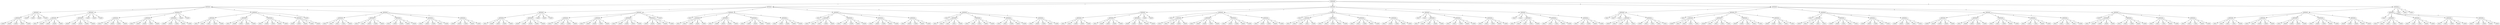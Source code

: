 digraph {
	1 [label=attribute0]
	1 -> 2 [label=1]
	2 [label=attribute1]
	2 -> 3 [label=1]
	3 [label=attribute2]
	3 -> 4 [label=1]
	4 [label=attribute3]
	4 -> 5 [label=1]
	5 [label=classB]
	4 -> 6 [label=2]
	6 [label=classR]
	4 -> 7 [label=3]
	7 [label=classR]
	4 -> 8 [label=4]
	8 [label=classR]
	4 -> 9 [label=5]
	9 [label=classR]
	3 -> 10 [label=2]
	10 [label=classR]
	3 -> 11 [label=3]
	11 [label=classR]
	3 -> 12 [label=4]
	12 [label=classR]
	3 -> 13 [label=5]
	13 [label=classR]
	2 -> 14 [label=2]
	14 [label=attribute2]
	14 -> 15 [label=1]
	15 [label=attribute3]
	15 -> 16 [label=1]
	16 [label=classL]
	15 -> 17 [label=2]
	17 [label=classB]
	15 -> 18 [label=3]
	18 [label=classR]
	15 -> 19 [label=4]
	19 [label=classR]
	15 -> 20 [label=5]
	20 [label=classR]
	14 -> 21 [label=2]
	21 [label=attribute3]
	21 -> 22 [label=1]
	22 [label=classB]
	21 -> 23 [label=2]
	23 [label=classR]
	21 -> 24 [label=3]
	24 [label=classR]
	21 -> 25 [label=4]
	25 [label=classR]
	21 -> 26 [label=5]
	26 [label=classR]
	14 -> 27 [label=3]
	27 [label=classR]
	14 -> 28 [label=4]
	28 [label=classR]
	14 -> 29 [label=5]
	29 [label=classR]
	2 -> 30 [label=3]
	30 [label=attribute2]
	30 -> 31 [label=1]
	31 [label=attribute3]
	31 -> 32 [label=1]
	32 [label=classL]
	31 -> 33 [label=2]
	33 [label=classL]
	31 -> 34 [label=3]
	34 [label=classB]
	31 -> 35 [label=4]
	35 [label=classR]
	31 -> 36 [label=5]
	36 [label=classR]
	30 -> 37 [label=2]
	37 [label=attribute3]
	37 -> 38 [label=1]
	38 [label=classL]
	37 -> 39 [label=2]
	39 [label=classR]
	37 -> 40 [label=3]
	40 [label=classR]
	37 -> 41 [label=4]
	41 [label=classR]
	37 -> 42 [label=5]
	42 [label=classR]
	30 -> 43 [label=3]
	43 [label=attribute3]
	43 -> 44 [label=1]
	44 [label=classB]
	43 -> 45 [label=2]
	45 [label=classR]
	43 -> 46 [label=3]
	46 [label=classR]
	43 -> 47 [label=4]
	47 [label=classR]
	43 -> 48 [label=5]
	48 [label=classR]
	30 -> 49 [label=4]
	49 [label=classR]
	30 -> 50 [label=5]
	50 [label=classR]
	2 -> 51 [label=4]
	51 [label=attribute2]
	51 -> 52 [label=1]
	52 [label=attribute3]
	52 -> 53 [label=1]
	53 [label=classL]
	52 -> 54 [label=2]
	54 [label=classL]
	52 -> 55 [label=3]
	55 [label=classL]
	52 -> 56 [label=4]
	56 [label=classB]
	52 -> 57 [label=5]
	57 [label=classR]
	51 -> 58 [label=2]
	58 [label=attribute3]
	58 -> 59 [label=1]
	59 [label=classL]
	58 -> 60 [label=2]
	60 [label=classB]
	58 -> 61 [label=3]
	61 [label=classR]
	58 -> 62 [label=4]
	62 [label=classR]
	58 -> 63 [label=5]
	63 [label=classR]
	51 -> 64 [label=3]
	64 [label=attribute3]
	64 -> 65 [label=1]
	65 [label=classL]
	64 -> 66 [label=2]
	66 [label=classR]
	64 -> 67 [label=3]
	67 [label=classR]
	64 -> 68 [label=4]
	68 [label=classR]
	64 -> 69 [label=5]
	69 [label=classR]
	51 -> 70 [label=4]
	70 [label=attribute3]
	70 -> 71 [label=1]
	71 [label=classB]
	70 -> 72 [label=2]
	72 [label=classR]
	70 -> 73 [label=3]
	73 [label=classR]
	70 -> 74 [label=4]
	74 [label=classR]
	70 -> 75 [label=5]
	75 [label=classR]
	51 -> 76 [label=5]
	76 [label=classR]
	2 -> 77 [label=5]
	77 [label=attribute2]
	77 -> 78 [label=1]
	78 [label=attribute3]
	78 -> 79 [label=1]
	79 [label=classL]
	78 -> 80 [label=2]
	80 [label=classL]
	78 -> 81 [label=3]
	81 [label=classL]
	78 -> 82 [label=4]
	82 [label=classL]
	78 -> 83 [label=5]
	83 [label=classB]
	77 -> 84 [label=2]
	84 [label=attribute3]
	84 -> 85 [label=1]
	85 [label=classL]
	84 -> 86 [label=2]
	86 [label=classL]
	84 -> 87 [label=3]
	87 [label=classR]
	84 -> 88 [label=4]
	88 [label=classR]
	84 -> 89 [label=5]
	89 [label=classR]
	77 -> 90 [label=3]
	90 [label=attribute3]
	90 -> 91 [label=1]
	91 [label=classL]
	90 -> 92 [label=2]
	92 [label=classR]
	90 -> 93 [label=3]
	93 [label=classR]
	90 -> 94 [label=4]
	94 [label=classR]
	90 -> 95 [label=5]
	95 [label=classR]
	77 -> 96 [label=4]
	96 [label=attribute3]
	96 -> 97 [label=1]
	97 [label=classL]
	96 -> 98 [label=2]
	98 [label=classR]
	96 -> 99 [label=3]
	99 [label=classR]
	96 -> 100 [label=4]
	100 [label=classR]
	96 -> 101 [label=5]
	101 [label=classR]
	77 -> 102 [label=5]
	102 [label=attribute3]
	102 -> 103 [label=1]
	103 [label=classB]
	102 -> 104 [label=2]
	104 [label=classR]
	102 -> 105 [label=3]
	105 [label=classR]
	102 -> 106 [label=4]
	106 [label=classR]
	102 -> 107 [label=5]
	107 [label=classR]
	1 -> 108 [label=2]
	108 [label=attribute1]
	108 -> 109 [label=1]
	109 [label=attribute2]
	109 -> 110 [label=1]
	110 [label=attribute3]
	110 -> 111 [label=1]
	111 [label=classL]
	110 -> 112 [label=2]
	112 [label=classB]
	110 -> 113 [label=3]
	113 [label=classR]
	110 -> 114 [label=4]
	114 [label=classR]
	110 -> 115 [label=5]
	115 [label=classR]
	109 -> 116 [label=2]
	116 [label=attribute3]
	116 -> 117 [label=1]
	117 [label=classB]
	116 -> 118 [label=2]
	118 [label=classR]
	116 -> 119 [label=3]
	119 [label=classR]
	116 -> 120 [label=4]
	120 [label=classR]
	116 -> 121 [label=5]
	121 [label=classR]
	109 -> 122 [label=3]
	122 [label=classR]
	109 -> 123 [label=4]
	123 [label=classR]
	109 -> 124 [label=5]
	124 [label=classR]
	108 -> 125 [label=2]
	125 [label=attribute2]
	125 -> 126 [label=1]
	126 [label=attribute3]
	126 -> 127 [label=1]
	127 [label=classL]
	126 -> 128 [label=2]
	128 [label=classL]
	126 -> 129 [label=3]
	129 [label=classL]
	126 -> 130 [label=4]
	130 [label=classB]
	126 -> 131 [label=5]
	131 [label=classR]
	125 -> 132 [label=2]
	132 [label=attribute3]
	132 -> 133 [label=1]
	133 [label=classL]
	132 -> 134 [label=2]
	134 [label=classB]
	132 -> 135 [label=3]
	135 [label=classR]
	132 -> 136 [label=4]
	136 [label=classR]
	132 -> 137 [label=5]
	137 [label=classR]
	125 -> 138 [label=3]
	138 [label=attribute3]
	138 -> 139 [label=1]
	139 [label=classL]
	138 -> 140 [label=2]
	140 [label=classR]
	138 -> 141 [label=3]
	141 [label=classR]
	138 -> 142 [label=4]
	142 [label=classR]
	138 -> 143 [label=5]
	143 [label=classR]
	125 -> 144 [label=4]
	144 [label=attribute3]
	144 -> 145 [label=1]
	145 [label=classB]
	144 -> 146 [label=2]
	146 [label=classR]
	144 -> 147 [label=3]
	147 [label=classR]
	144 -> 148 [label=4]
	148 [label=classR]
	144 -> 149 [label=5]
	149 [label=classR]
	125 -> 150 [label=5]
	150 [label=classR]
	108 -> 151 [label=3]
	151 [label=attribute2]
	151 -> 152 [label=1]
	152 [label=classL]
	151 -> 153 [label=2]
	153 [label=attribute3]
	153 -> 154 [label=1]
	154 [label=classL]
	153 -> 155 [label=2]
	155 [label=classL]
	153 -> 156 [label=3]
	156 [label=classB]
	153 -> 157 [label=4]
	157 [label=classR]
	153 -> 158 [label=5]
	158 [label=classR]
	151 -> 159 [label=3]
	159 [label=attribute3]
	159 -> 160 [label=1]
	160 [label=classL]
	159 -> 161 [label=2]
	161 [label=classB]
	159 -> 162 [label=3]
	162 [label=classR]
	159 -> 163 [label=4]
	163 [label=classR]
	159 -> 164 [label=5]
	164 [label=classR]
	151 -> 165 [label=4]
	165 [label=attribute3]
	165 -> 166 [label=1]
	166 [label=classL]
	165 -> 167 [label=2]
	167 [label=classR]
	165 -> 168 [label=3]
	168 [label=classR]
	165 -> 169 [label=4]
	169 [label=classR]
	165 -> 170 [label=5]
	170 [label=classR]
	151 -> 171 [label=5]
	171 [label=attribute3]
	171 -> 172 [label=1]
	172 [label=classL]
	171 -> 173 [label=2]
	173 [label=classR]
	171 -> 174 [label=3]
	174 [label=classR]
	171 -> 175 [label=4]
	175 [label=classR]
	171 -> 176 [label=5]
	176 [label=classR]
	108 -> 177 [label=4]
	177 [label=attribute2]
	177 -> 178 [label=1]
	178 [label=classL]
	177 -> 179 [label=2]
	179 [label=attribute3]
	179 -> 180 [label=1]
	180 [label=classL]
	179 -> 181 [label=2]
	181 [label=classL]
	179 -> 182 [label=3]
	182 [label=classL]
	179 -> 183 [label=4]
	183 [label=classB]
	179 -> 184 [label=5]
	184 [label=classR]
	177 -> 185 [label=3]
	185 [label=attribute3]
	185 -> 186 [label=1]
	186 [label=classL]
	185 -> 187 [label=2]
	187 [label=classL]
	185 -> 188 [label=3]
	188 [label=classR]
	185 -> 189 [label=4]
	189 [label=classR]
	185 -> 190 [label=5]
	190 [label=classR]
	177 -> 191 [label=4]
	191 [label=attribute3]
	191 -> 192 [label=1]
	192 [label=classL]
	191 -> 193 [label=2]
	193 [label=classB]
	191 -> 194 [label=3]
	194 [label=classR]
	191 -> 195 [label=4]
	195 [label=classR]
	191 -> 196 [label=5]
	196 [label=classR]
	177 -> 197 [label=5]
	197 [label=attribute3]
	197 -> 198 [label=1]
	198 [label=classL]
	197 -> 199 [label=2]
	199 [label=classR]
	197 -> 200 [label=3]
	200 [label=classR]
	197 -> 201 [label=4]
	201 [label=classR]
	197 -> 202 [label=5]
	202 [label=classR]
	108 -> 203 [label=5]
	203 [label=attribute2]
	203 -> 204 [label=1]
	204 [label=classL]
	203 -> 205 [label=2]
	205 [label=attribute3]
	205 -> 206 [label=1]
	206 [label=classL]
	205 -> 207 [label=2]
	207 [label=classL]
	205 -> 208 [label=3]
	208 [label=classL]
	205 -> 209 [label=4]
	209 [label=classL]
	205 -> 210 [label=5]
	210 [label=classB]
	203 -> 211 [label=3]
	211 [label=attribute3]
	211 -> 212 [label=1]
	212 [label=classL]
	211 -> 213 [label=2]
	213 [label=classL]
	211 -> 214 [label=3]
	214 [label=classL]
	211 -> 215 [label=4]
	215 [label=classR]
	211 -> 216 [label=5]
	216 [label=classR]
	203 -> 217 [label=4]
	217 [label=attribute3]
	217 -> 218 [label=1]
	218 [label=classL]
	217 -> 219 [label=2]
	219 [label=classL]
	217 -> 220 [label=3]
	220 [label=classR]
	217 -> 221 [label=4]
	221 [label=classR]
	217 -> 222 [label=5]
	222 [label=classR]
	203 -> 223 [label=5]
	223 [label=attribute3]
	223 -> 224 [label=1]
	224 [label=classL]
	223 -> 225 [label=2]
	225 [label=classB]
	223 -> 226 [label=3]
	226 [label=classR]
	223 -> 227 [label=4]
	227 [label=classR]
	223 -> 228 [label=5]
	228 [label=classR]
	1 -> 229 [label=3]
	229 [label=attribute1]
	229 -> 230 [label=1]
	230 [label=attribute2]
	230 -> 231 [label=1]
	231 [label=attribute3]
	231 -> 232 [label=1]
	232 [label=classL]
	231 -> 233 [label=2]
	233 [label=classL]
	231 -> 234 [label=3]
	234 [label=classB]
	231 -> 235 [label=4]
	235 [label=classR]
	231 -> 236 [label=5]
	236 [label=classR]
	230 -> 237 [label=2]
	237 [label=attribute3]
	237 -> 238 [label=1]
	238 [label=classL]
	237 -> 239 [label=2]
	239 [label=classR]
	237 -> 240 [label=3]
	240 [label=classR]
	237 -> 241 [label=4]
	241 [label=classR]
	237 -> 242 [label=5]
	242 [label=classR]
	230 -> 243 [label=3]
	243 [label=attribute3]
	243 -> 244 [label=1]
	244 [label=classB]
	243 -> 245 [label=2]
	245 [label=classR]
	243 -> 246 [label=3]
	246 [label=classR]
	243 -> 247 [label=4]
	247 [label=classR]
	243 -> 248 [label=5]
	248 [label=classR]
	230 -> 249 [label=4]
	249 [label=classR]
	230 -> 250 [label=5]
	250 [label=classR]
	229 -> 251 [label=2]
	251 [label=attribute2]
	251 -> 252 [label=1]
	252 [label=classL]
	251 -> 253 [label=2]
	253 [label=attribute3]
	253 -> 254 [label=1]
	254 [label=classL]
	253 -> 255 [label=2]
	255 [label=classL]
	253 -> 256 [label=3]
	256 [label=classB]
	253 -> 257 [label=4]
	257 [label=classR]
	253 -> 258 [label=5]
	258 [label=classR]
	251 -> 259 [label=3]
	259 [label=attribute3]
	259 -> 260 [label=1]
	260 [label=classL]
	259 -> 261 [label=2]
	261 [label=classB]
	259 -> 262 [label=3]
	262 [label=classR]
	259 -> 263 [label=4]
	263 [label=classR]
	259 -> 264 [label=5]
	264 [label=classR]
	251 -> 265 [label=4]
	265 [label=attribute3]
	265 -> 266 [label=1]
	266 [label=classL]
	265 -> 267 [label=2]
	267 [label=classR]
	265 -> 268 [label=3]
	268 [label=classR]
	265 -> 269 [label=4]
	269 [label=classR]
	265 -> 270 [label=5]
	270 [label=classR]
	251 -> 271 [label=5]
	271 [label=attribute3]
	271 -> 272 [label=1]
	272 [label=classL]
	271 -> 273 [label=2]
	273 [label=classR]
	271 -> 274 [label=3]
	274 [label=classR]
	271 -> 275 [label=4]
	275 [label=classR]
	271 -> 276 [label=5]
	276 [label=classR]
	229 -> 277 [label=3]
	277 [label=attribute2]
	277 -> 278 [label=1]
	278 [label=classL]
	277 -> 279 [label=2]
	279 [label=attribute3]
	279 -> 280 [label=1]
	280 [label=classL]
	279 -> 281 [label=2]
	281 [label=classL]
	279 -> 282 [label=3]
	282 [label=classL]
	279 -> 283 [label=4]
	283 [label=classL]
	279 -> 284 [label=5]
	284 [label=classR]
	277 -> 285 [label=3]
	285 [label=attribute3]
	285 -> 286 [label=1]
	286 [label=classL]
	285 -> 287 [label=2]
	287 [label=classL]
	285 -> 288 [label=3]
	288 [label=classB]
	285 -> 289 [label=4]
	289 [label=classR]
	285 -> 290 [label=5]
	290 [label=classR]
	277 -> 291 [label=4]
	291 [label=attribute3]
	291 -> 292 [label=1]
	292 [label=classL]
	291 -> 293 [label=2]
	293 [label=classL]
	291 -> 294 [label=3]
	294 [label=classR]
	291 -> 295 [label=4]
	295 [label=classR]
	291 -> 296 [label=5]
	296 [label=classR]
	277 -> 297 [label=5]
	297 [label=attribute3]
	297 -> 298 [label=1]
	298 [label=classL]
	297 -> 299 [label=2]
	299 [label=classR]
	297 -> 300 [label=3]
	300 [label=classR]
	297 -> 301 [label=4]
	301 [label=classR]
	297 -> 302 [label=5]
	302 [label=classR]
	229 -> 303 [label=4]
	303 [label=attribute2]
	303 -> 304 [label=1]
	304 [label=classL]
	303 -> 305 [label=2]
	305 [label=classL]
	303 -> 306 [label=3]
	306 [label=attribute3]
	306 -> 307 [label=1]
	307 [label=classL]
	306 -> 308 [label=2]
	308 [label=classL]
	306 -> 309 [label=3]
	309 [label=classL]
	306 -> 310 [label=4]
	310 [label=classB]
	306 -> 311 [label=5]
	311 [label=classR]
	303 -> 312 [label=4]
	312 [label=attribute3]
	312 -> 313 [label=1]
	313 [label=classL]
	312 -> 314 [label=2]
	314 [label=classL]
	312 -> 315 [label=3]
	315 [label=classB]
	312 -> 316 [label=4]
	316 [label=classR]
	312 -> 317 [label=5]
	317 [label=classR]
	303 -> 318 [label=5]
	318 [label=attribute3]
	318 -> 319 [label=1]
	319 [label=classL]
	318 -> 320 [label=2]
	320 [label=classL]
	318 -> 321 [label=3]
	321 [label=classR]
	318 -> 322 [label=4]
	322 [label=classR]
	318 -> 323 [label=5]
	323 [label=classR]
	229 -> 324 [label=5]
	324 [label=attribute2]
	324 -> 325 [label=1]
	325 [label=classL]
	324 -> 326 [label=2]
	326 [label=classL]
	324 -> 327 [label=3]
	327 [label=attribute3]
	327 -> 328 [label=1]
	328 [label=classL]
	327 -> 329 [label=2]
	329 [label=classL]
	327 -> 330 [label=3]
	330 [label=classL]
	327 -> 331 [label=4]
	331 [label=classL]
	327 -> 332 [label=5]
	332 [label=classB]
	324 -> 333 [label=4]
	333 [label=attribute3]
	333 -> 334 [label=1]
	334 [label=classL]
	333 -> 335 [label=2]
	335 [label=classL]
	333 -> 336 [label=3]
	336 [label=classL]
	333 -> 337 [label=4]
	337 [label=classR]
	333 -> 338 [label=5]
	338 [label=classR]
	324 -> 339 [label=5]
	339 [label=attribute3]
	339 -> 340 [label=1]
	340 [label=classL]
	339 -> 341 [label=2]
	341 [label=classL]
	339 -> 342 [label=3]
	342 [label=classB]
	339 -> 343 [label=4]
	343 [label=classR]
	339 -> 344 [label=5]
	344 [label=classR]
	1 -> 345 [label=4]
	345 [label=attribute2]
	345 -> 346 [label=1]
	346 [label=attribute3]
	346 -> 347 [label=1]
	347 [label=classL]
	346 -> 348 [label=2]
	348 [label=classL]
	346 -> 349 [label=3]
	349 [label=classL]
	346 -> 350 [label=4]
	350 [label=attribute1]
	350 -> 351 [label=1]
	351 [label=classB]
	350 -> 352 [label=2]
	352 [label=classL]
	350 -> 353 [label=3]
	353 [label=classL]
	350 -> 354 [label=4]
	354 [label=classL]
	350 -> 355 [label=5]
	355 [label=classL]
	346 -> 356 [label=5]
	356 [label=attribute1]
	356 -> 357 [label=1]
	357 [label=classR]
	356 -> 358 [label=2]
	358 [label=classL]
	356 -> 359 [label=3]
	359 [label=classL]
	356 -> 360 [label=4]
	360 [label=classL]
	356 -> 361 [label=5]
	361 [label=classL]
	345 -> 362 [label=2]
	362 [label=attribute3]
	362 -> 363 [label=1]
	363 [label=classL]
	362 -> 364 [label=2]
	364 [label=attribute1]
	364 -> 365 [label=1]
	365 [label=classB]
	364 -> 366 [label=2]
	366 [label=classL]
	364 -> 367 [label=3]
	367 [label=classL]
	364 -> 368 [label=4]
	368 [label=classL]
	364 -> 369 [label=5]
	369 [label=classL]
	362 -> 370 [label=3]
	370 [label=attribute1]
	370 -> 371 [label=1]
	371 [label=classR]
	370 -> 372 [label=2]
	372 [label=classL]
	370 -> 373 [label=3]
	373 [label=classL]
	370 -> 374 [label=4]
	374 [label=classL]
	370 -> 375 [label=5]
	375 [label=classL]
	362 -> 376 [label=4]
	376 [label=attribute1]
	376 -> 377 [label=1]
	377 [label=classR]
	376 -> 378 [label=2]
	378 [label=classB]
	376 -> 379 [label=3]
	379 [label=classL]
	376 -> 380 [label=4]
	380 [label=classL]
	376 -> 381 [label=5]
	381 [label=classL]
	362 -> 382 [label=5]
	382 [label=attribute1]
	382 -> 383 [label=1]
	383 [label=classR]
	382 -> 384 [label=2]
	384 [label=classR]
	382 -> 385 [label=3]
	385 [label=classL]
	382 -> 386 [label=4]
	386 [label=classL]
	382 -> 387 [label=5]
	387 [label=classL]
	345 -> 388 [label=3]
	388 [label=attribute3]
	388 -> 389 [label=1]
	389 [label=classL]
	388 -> 390 [label=2]
	390 [label=attribute1]
	390 -> 391 [label=1]
	391 [label=classR]
	390 -> 392 [label=2]
	392 [label=classL]
	390 -> 393 [label=3]
	393 [label=classL]
	390 -> 394 [label=4]
	394 [label=classL]
	390 -> 395 [label=5]
	395 [label=classL]
	388 -> 396 [label=3]
	396 [label=attribute1]
	396 -> 397 [label=1]
	397 [label=classR]
	396 -> 398 [label=2]
	398 [label=classR]
	396 -> 399 [label=3]
	399 [label=classL]
	396 -> 400 [label=4]
	400 [label=classL]
	396 -> 401 [label=5]
	401 [label=classL]
	388 -> 402 [label=4]
	402 [label=attribute1]
	402 -> 403 [label=1]
	403 [label=classR]
	402 -> 404 [label=2]
	404 [label=classR]
	402 -> 405 [label=3]
	405 [label=classB]
	402 -> 406 [label=4]
	406 [label=classL]
	402 -> 407 [label=5]
	407 [label=classL]
	388 -> 408 [label=5]
	408 [label=attribute1]
	408 -> 409 [label=1]
	409 [label=classR]
	408 -> 410 [label=2]
	410 [label=classR]
	408 -> 411 [label=3]
	411 [label=classR]
	408 -> 412 [label=4]
	412 [label=classL]
	408 -> 413 [label=5]
	413 [label=classL]
	345 -> 414 [label=4]
	414 [label=attribute1]
	414 -> 415 [label=1]
	415 [label=attribute3]
	415 -> 416 [label=1]
	416 [label=classB]
	415 -> 417 [label=2]
	417 [label=classR]
	415 -> 418 [label=3]
	418 [label=classR]
	415 -> 419 [label=4]
	419 [label=classR]
	415 -> 420 [label=5]
	420 [label=classR]
	414 -> 421 [label=2]
	421 [label=attribute3]
	421 -> 422 [label=1]
	422 [label=classL]
	421 -> 423 [label=2]
	423 [label=classB]
	421 -> 424 [label=3]
	424 [label=classR]
	421 -> 425 [label=4]
	425 [label=classR]
	421 -> 426 [label=5]
	426 [label=classR]
	414 -> 427 [label=3]
	427 [label=attribute3]
	427 -> 428 [label=1]
	428 [label=classL]
	427 -> 429 [label=2]
	429 [label=classL]
	427 -> 430 [label=3]
	430 [label=classB]
	427 -> 431 [label=4]
	431 [label=classR]
	427 -> 432 [label=5]
	432 [label=classR]
	414 -> 433 [label=4]
	433 [label=attribute3]
	433 -> 434 [label=1]
	434 [label=classL]
	433 -> 435 [label=2]
	435 [label=classL]
	433 -> 436 [label=3]
	436 [label=classL]
	433 -> 437 [label=4]
	437 [label=classB]
	433 -> 438 [label=5]
	438 [label=classR]
	414 -> 439 [label=5]
	439 [label=attribute3]
	439 -> 440 [label=1]
	440 [label=classL]
	439 -> 441 [label=2]
	441 [label=classL]
	439 -> 442 [label=3]
	442 [label=classL]
	439 -> 443 [label=4]
	443 [label=classL]
	439 -> 444 [label=5]
	444 [label=classB]
	345 -> 445 [label=5]
	445 [label=attribute1]
	445 -> 446 [label=1]
	446 [label=classR]
	445 -> 447 [label=2]
	447 [label=attribute3]
	447 -> 448 [label=1]
	448 [label=classL]
	447 -> 449 [label=2]
	449 [label=classR]
	447 -> 450 [label=3]
	450 [label=classR]
	447 -> 451 [label=4]
	451 [label=classR]
	447 -> 452 [label=5]
	452 [label=classR]
	445 -> 453 [label=3]
	453 [label=attribute3]
	453 -> 454 [label=1]
	454 [label=classL]
	453 -> 455 [label=2]
	455 [label=classL]
	453 -> 456 [label=3]
	456 [label=classR]
	453 -> 457 [label=4]
	457 [label=classR]
	453 -> 458 [label=5]
	458 [label=classR]
	445 -> 459 [label=4]
	459 [label=attribute3]
	459 -> 460 [label=1]
	460 [label=classL]
	459 -> 461 [label=2]
	461 [label=classL]
	459 -> 462 [label=3]
	462 [label=classL]
	459 -> 463 [label=4]
	463 [label=classR]
	459 -> 464 [label=5]
	464 [label=classR]
	445 -> 465 [label=5]
	465 [label=attribute3]
	465 -> 466 [label=1]
	466 [label=classL]
	465 -> 467 [label=2]
	467 [label=classL]
	465 -> 468 [label=3]
	468 [label=classL]
	465 -> 469 [label=4]
	469 [label=classB]
	465 -> 470 [label=5]
	470 [label=classR]
	1 -> 471 [label=5]
	471 [label=attribute1]
	471 -> 472 [label=1]
	472 [label=attribute2]
	472 -> 473 [label=1]
	473 [label=attribute3]
	473 -> 474 [label=1]
	474 [label=classL]
	473 -> 475 [label=2]
	475 [label=classL]
	473 -> 476 [label=3]
	476 [label=classL]
	473 -> 477 [label=4]
	477 [label=classL]
	473 -> 478 [label=5]
	478 [label=classB]
	472 -> 479 [label=2]
	479 [label=attribute3]
	479 -> 480 [label=1]
	480 [label=classL]
	479 -> 481 [label=2]
	481 [label=classL]
	479 -> 482 [label=3]
	482 [label=classR]
	479 -> 483 [label=4]
	483 [label=classR]
	479 -> 484 [label=5]
	484 [label=classR]
	472 -> 485 [label=3]
	485 [label=attribute3]
	485 -> 486 [label=1]
	486 [label=classL]
	485 -> 487 [label=2]
	487 [label=classR]
	485 -> 488 [label=3]
	488 [label=classR]
	485 -> 489 [label=4]
	489 [label=classR]
	485 -> 490 [label=5]
	490 [label=classR]
	472 -> 491 [label=4]
	491 [label=attribute3]
	491 -> 492 [label=1]
	492 [label=classL]
	491 -> 493 [label=2]
	493 [label=classR]
	491 -> 494 [label=3]
	494 [label=classR]
	491 -> 495 [label=4]
	495 [label=classR]
	491 -> 496 [label=5]
	496 [label=classR]
	472 -> 497 [label=5]
	497 [label=attribute3]
	497 -> 498 [label=1]
	498 [label=classB]
	497 -> 499 [label=2]
	499 [label=classR]
	497 -> 500 [label=3]
	500 [label=classR]
	497 -> 501 [label=4]
	501 [label=classR]
	497 -> 502 [label=5]
	502 [label=classR]
	471 -> 503 [label=2]
	503 [label=attribute2]
	503 -> 504 [label=1]
	504 [label=classL]
	503 -> 505 [label=2]
	505 [label=attribute3]
	505 -> 506 [label=1]
	506 [label=classL]
	505 -> 507 [label=2]
	507 [label=classL]
	505 -> 508 [label=3]
	508 [label=classL]
	505 -> 509 [label=4]
	509 [label=classL]
	505 -> 510 [label=5]
	510 [label=classB]
	503 -> 511 [label=3]
	511 [label=attribute3]
	511 -> 512 [label=1]
	512 [label=classL]
	511 -> 513 [label=2]
	513 [label=classL]
	511 -> 514 [label=3]
	514 [label=classL]
	511 -> 515 [label=4]
	515 [label=classR]
	511 -> 516 [label=5]
	516 [label=classR]
	503 -> 517 [label=4]
	517 [label=attribute3]
	517 -> 518 [label=1]
	518 [label=classL]
	517 -> 519 [label=2]
	519 [label=classL]
	517 -> 520 [label=3]
	520 [label=classR]
	517 -> 521 [label=4]
	521 [label=classR]
	517 -> 522 [label=5]
	522 [label=classR]
	503 -> 523 [label=5]
	523 [label=attribute3]
	523 -> 524 [label=1]
	524 [label=classL]
	523 -> 525 [label=2]
	525 [label=classB]
	523 -> 526 [label=3]
	526 [label=classR]
	523 -> 527 [label=4]
	527 [label=classR]
	523 -> 528 [label=5]
	528 [label=classR]
	471 -> 529 [label=3]
	529 [label=classL]
	471 -> 530 [label=4]
	530 [label=classL]
	471 -> 531 [label=5]
	531 [label=classL]
}
